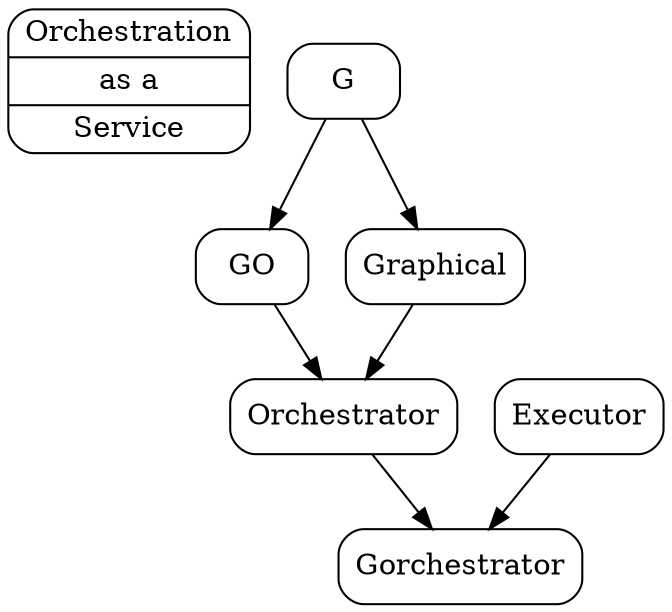 digraph G {
    node [shape=box style=rounded]
    OaaS [shape=record, label="{ Orchestration | as a | Service  }"]
    G -> GO
    G -> Graphical
    Graphical -> Orchestrator
    GO -> Orchestrator
    Orchestrator -> Gorchestrator
    Executor -> Gorchestrator
}
